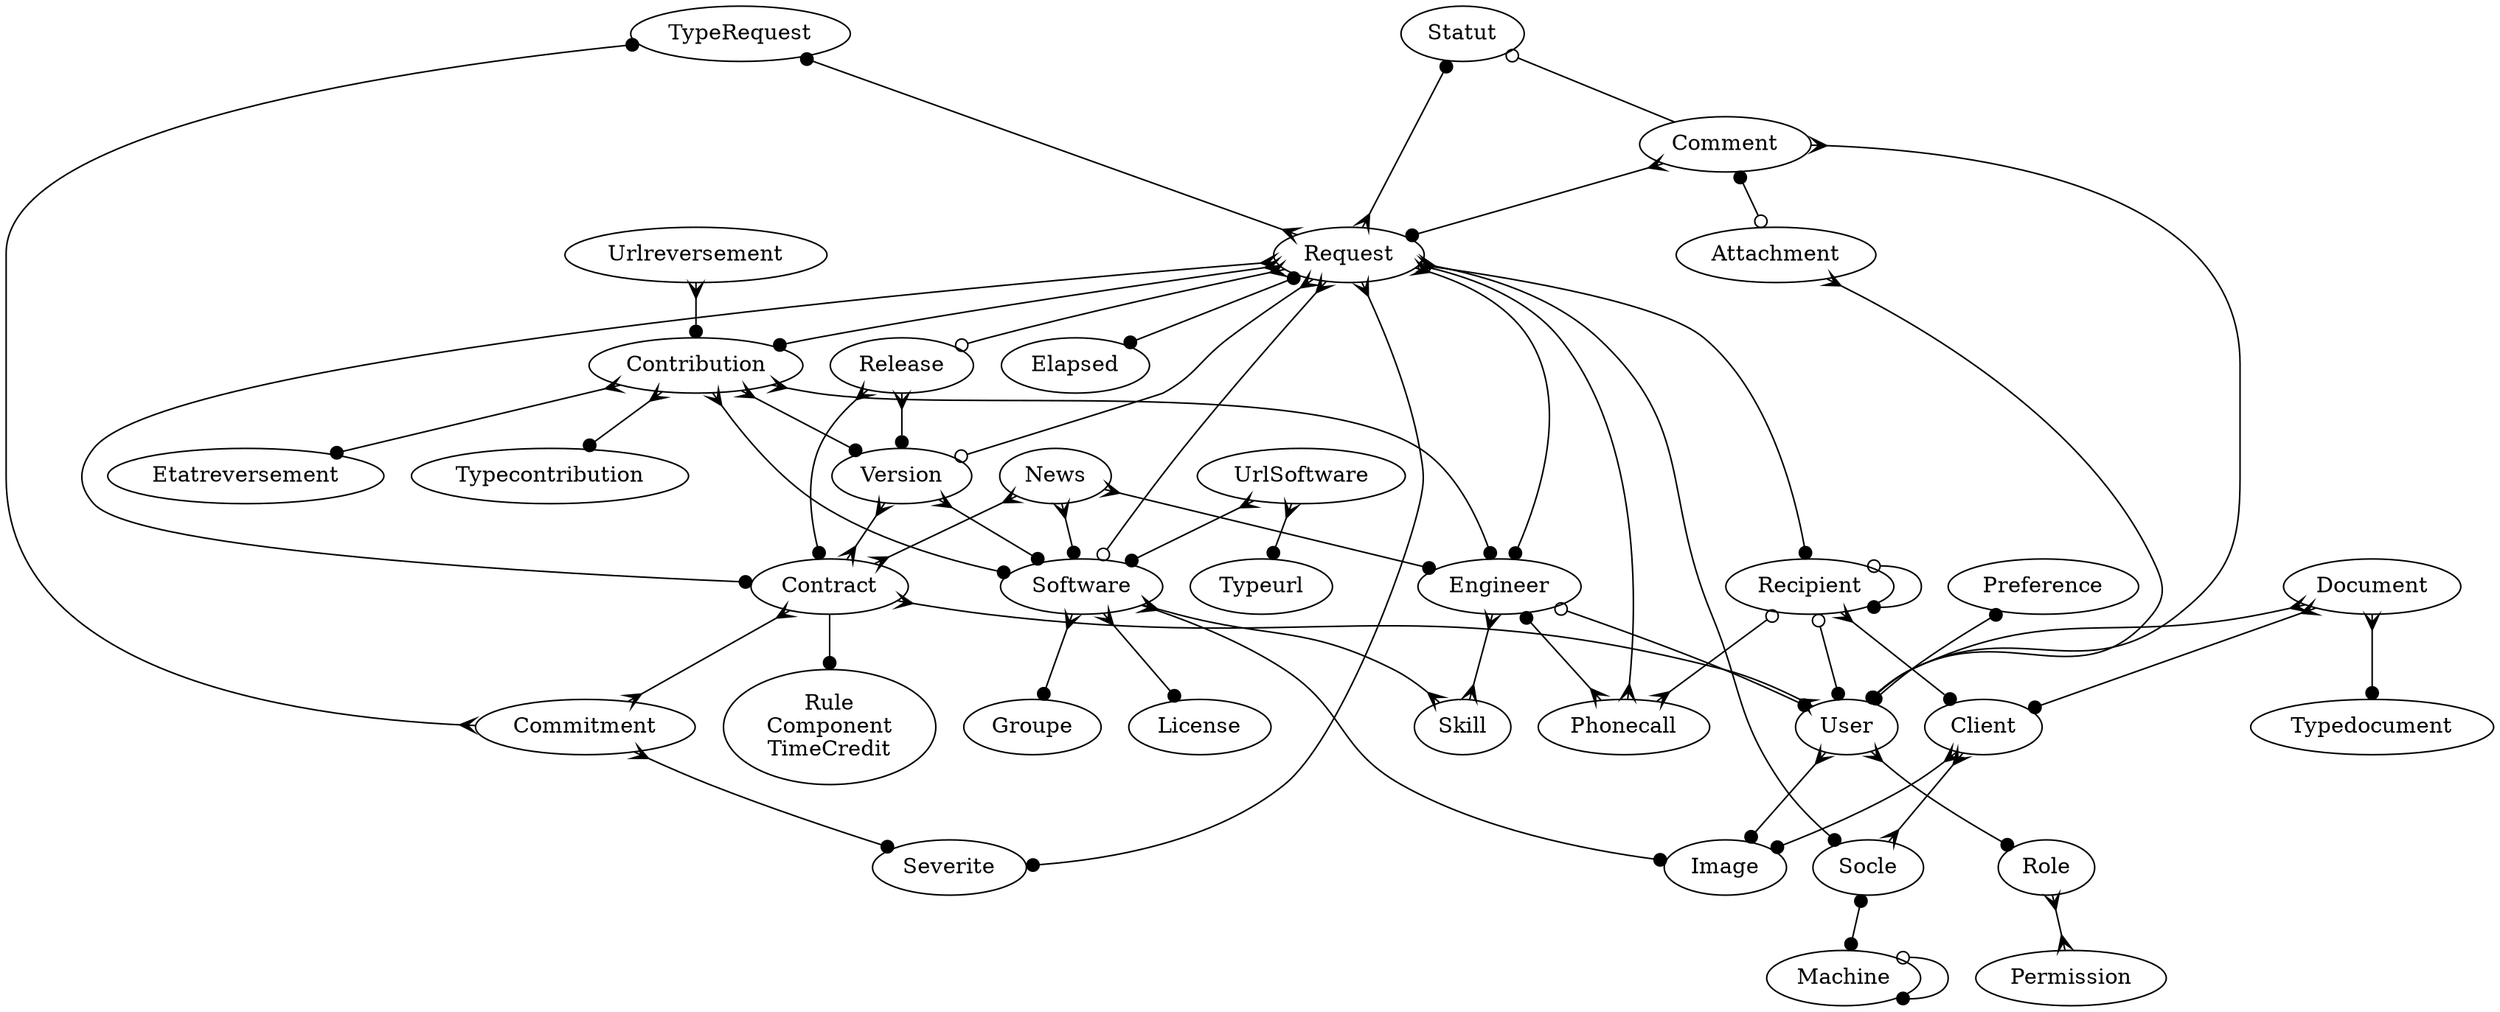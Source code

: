digraph x {

//rotate=90;
{rank=min; Statut TypeRequest Statut }

Rule [label="Rule\nComponent\nTimeCredit"]

Recipient -> User [arrowhead=dot,arrowtail=odot,dir=both]
Recipient -> Phonecall [arrowhead=crow,arrowtail=odot,dir=both]
Recipient -> Client [arrowhead=dot,dir=both,arrowtail=crow]
Recipient -> Recipient [arrowhead=dot,arrowtail=odot,dir=both]

Client -> Image [arrowhead=dot,dir=both,arrowtail=crow]
Client -> Socle [arrowhead=crow,dir=both,arrowtail=crow]

Comment -> Request [arrowhead=dot,dir=both,arrowtail=crow]
Comment -> User [arrowhead=dot,dir=both,arrowtail=crow]
Comment -> Attachment [arrowhead=odot,dir=both,arrowtail=dot]
Comment -> Statut [arrowhead=odot]

Contract -> User [arrowhead=crow,dir=both,arrowtail=crow]
Contract -> Commitment [arrowhead=crow,arrowtail=crow,dir=both]
Contract -> Rule [arrowhead=dot,arrowtail=crow]

User -> Image [arrowhead=dot,dir=both,arrowtail=crow]
User -> Role [arrowhead=dot,arrowtail=crow,dir=both]
Engineer -> Skill [arrowhead=crow,arrowtail=crow,dir=both]
Engineer -> User [arrowhead=dot,arrowtail=odot,dir=both]
Engineer -> Phonecall [arrowhead=crow,dir=both,arrowtail=dot]

News -> Engineer [arrowhead=dot,dir=both,arrowtail=crow]
News -> Contract [arrowhead=crow,dir=both,arrowtail=crow]
News -> Software [arrowhead=dot,dir=both,arrowtail=crow]

Request -> TypeRequest [arrowhead=dot,dir=both,arrowtail=crow]
Request -> Elapsed [arrowhead=dot,dir=both,arrowtail=dot]
Request -> Severite [arrowhead=dot,dir=both,arrowtail=crow]
Request -> Recipient [arrowhead=dot,dir=both,arrowtail=crow]
Request -> Socle [arrowhead=dot,dir=both,arrowtail=crow]
Request -> Contribution [arrowhead=dot,dir=both,arrowtail=crow]
Request -> Contract [arrowhead=dot,dir=both,arrowtail=crow]
Request -> Statut [arrowhead=dot,dir=both,arrowtail=crow]
Request -> Engineer [arrowhead=dot,dir=both,arrowtail=crow]
Request -> Phonecall [arrowhead=crow,arrowtail=odot,dir=both]
Request -> Software [arrowhead=odot,dir=both,arrowtail=crow]
Request -> Release [arrowhead=odot,dir=both,arrowtail=crow]
Request -> Version [arrowhead=odot,dir=both,arrowtail=crow]

Software -> Skill [arrowhead=crow,arrowtail=crow,dir=both]
Software -> License [arrowhead=dot,dir=both,arrowtail=crow]
Software -> Groupe [arrowhead=dot,dir=both,arrowtail=crow]
Software -> Image [arrowhead=dot,dir=both,arrowtail=crow]


Version -> Software [arrowhead=dot,dir=both,arrowtail=crow]
Version -> Contract [arrowhead=crow,dir=both,arrowtail=crow]

Release -> Contract [arrowhead=dot,dir=both,arrowtail=crow]
Release -> Version [arrowhead=dot,dir=both,arrowtail=crow]


Preference -> User [arrowhead=dot,arrowtail=dot,dir=both]
Socle -> Machine [arrowhead=dot,dir=both,arrowtail=dot]
Machine -> Machine [arrowhead=dot,dir=both,arrowtail=odot]
UrlSoftware -> Software [arrowhead=dot,dir=both,arrowtail=crow]
UrlSoftware -> Typeurl [arrowhead=dot,dir=both,arrowtail=crow]
Commitment -> Severite [arrowhead=dot,dir=both,arrowtail=crow]
Commitment -> TypeRequest [arrowhead=dot,dir=both,arrowtail=crow]
Role -> Permission [arrowhead=crow,arrowtail=crow,dir=both]
Urlreversement -> Contribution [arrowhead=dot,dir=both,arrowtail=crow]

Contribution -> Etatreversement [arrowhead=dot,dir=both,arrowtail=crow]
Contribution -> Typecontribution [arrowhead=dot,dir=both,arrowtail=crow]
Contribution -> Software [arrowhead=dot,dir=both,arrowtail=crow]
Contribution -> Version [arrowhead=dot,arrowtail=crow,dir=both]
Contribution -> Engineer [arrowhead=dot,dir=both,arrowtail=crow]
Attachment -> User [arrowtail=crow,dir=both,arrowhead=dot]
Document -> Client [arrowhead=dot,dir=both,arrowtail=crow]
Document -> Typedocument [arrowhead=dot,dir=both,arrowtail=crow]
Document -> User [arrowhead=dot,dir=both,arrowtail=crow]


}

